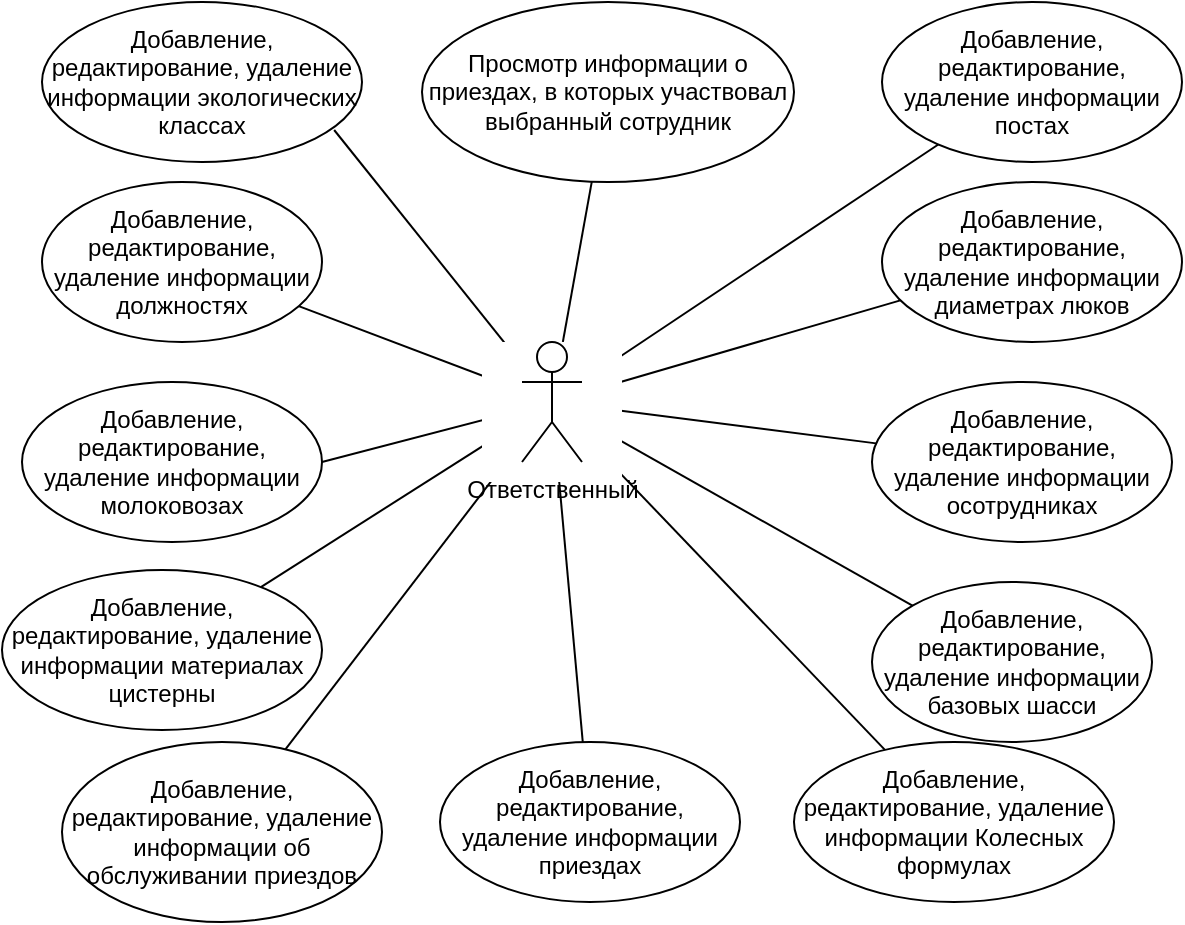 <mxfile version="14.4.5" type="device"><diagram id="R7bXrzmhp6jmGKt-dH3y" name="Page-1"><mxGraphModel dx="985" dy="634" grid="0" gridSize="10" guides="1" tooltips="1" connect="1" arrows="1" fold="1" page="1" pageScale="1" pageWidth="827" pageHeight="1169" math="0" shadow="0"><root><mxCell id="0"/><mxCell id="1" parent="0"/><mxCell id="mY-omJJmlObt24usCoDU-14" style="rounded=0;orthogonalLoop=1;jettySize=auto;html=1;endArrow=none;endFill=0;" edge="1" parent="1" source="mY-omJJmlObt24usCoDU-1" target="mY-omJJmlObt24usCoDU-3"><mxGeometry relative="1" as="geometry"/></mxCell><mxCell id="mY-omJJmlObt24usCoDU-15" style="edgeStyle=none;rounded=0;orthogonalLoop=1;jettySize=auto;html=1;endArrow=none;endFill=0;" edge="1" parent="1" source="mY-omJJmlObt24usCoDU-1" target="mY-omJJmlObt24usCoDU-5"><mxGeometry relative="1" as="geometry"/></mxCell><mxCell id="mY-omJJmlObt24usCoDU-16" style="edgeStyle=none;rounded=0;orthogonalLoop=1;jettySize=auto;html=1;endArrow=none;endFill=0;" edge="1" parent="1" source="mY-omJJmlObt24usCoDU-1" target="mY-omJJmlObt24usCoDU-8"><mxGeometry relative="1" as="geometry"/></mxCell><mxCell id="mY-omJJmlObt24usCoDU-17" style="edgeStyle=none;rounded=0;orthogonalLoop=1;jettySize=auto;html=1;endArrow=none;endFill=0;" edge="1" parent="1" source="mY-omJJmlObt24usCoDU-1" target="mY-omJJmlObt24usCoDU-7"><mxGeometry relative="1" as="geometry"/></mxCell><mxCell id="mY-omJJmlObt24usCoDU-18" style="edgeStyle=none;rounded=0;orthogonalLoop=1;jettySize=auto;html=1;endArrow=none;endFill=0;" edge="1" parent="1" source="mY-omJJmlObt24usCoDU-1" target="mY-omJJmlObt24usCoDU-11"><mxGeometry relative="1" as="geometry"/></mxCell><mxCell id="mY-omJJmlObt24usCoDU-19" style="edgeStyle=none;rounded=0;orthogonalLoop=1;jettySize=auto;html=1;endArrow=none;endFill=0;" edge="1" parent="1" source="mY-omJJmlObt24usCoDU-1" target="mY-omJJmlObt24usCoDU-10"><mxGeometry relative="1" as="geometry"/></mxCell><mxCell id="mY-omJJmlObt24usCoDU-20" style="edgeStyle=none;rounded=0;orthogonalLoop=1;jettySize=auto;html=1;endArrow=none;endFill=0;" edge="1" parent="1" source="mY-omJJmlObt24usCoDU-1" target="mY-omJJmlObt24usCoDU-4"><mxGeometry relative="1" as="geometry"/></mxCell><mxCell id="mY-omJJmlObt24usCoDU-21" style="edgeStyle=none;rounded=0;orthogonalLoop=1;jettySize=auto;html=1;endArrow=none;endFill=0;" edge="1" parent="1" source="mY-omJJmlObt24usCoDU-1" target="mY-omJJmlObt24usCoDU-2"><mxGeometry relative="1" as="geometry"/></mxCell><mxCell id="mY-omJJmlObt24usCoDU-22" style="edgeStyle=none;rounded=0;orthogonalLoop=1;jettySize=auto;html=1;endArrow=none;endFill=0;" edge="1" parent="1" source="mY-omJJmlObt24usCoDU-1" target="mY-omJJmlObt24usCoDU-9"><mxGeometry relative="1" as="geometry"/></mxCell><mxCell id="mY-omJJmlObt24usCoDU-23" style="edgeStyle=none;rounded=0;orthogonalLoop=1;jettySize=auto;html=1;entryX=1;entryY=0.5;entryDx=0;entryDy=0;endArrow=none;endFill=0;" edge="1" parent="1" source="mY-omJJmlObt24usCoDU-1" target="mY-omJJmlObt24usCoDU-13"><mxGeometry relative="1" as="geometry"/></mxCell><mxCell id="mY-omJJmlObt24usCoDU-24" style="edgeStyle=none;rounded=0;orthogonalLoop=1;jettySize=auto;html=1;endArrow=none;endFill=0;" edge="1" parent="1" source="mY-omJJmlObt24usCoDU-1" target="mY-omJJmlObt24usCoDU-6"><mxGeometry relative="1" as="geometry"/></mxCell><mxCell id="mY-omJJmlObt24usCoDU-25" style="edgeStyle=none;rounded=0;orthogonalLoop=1;jettySize=auto;html=1;entryX=0.913;entryY=0.8;entryDx=0;entryDy=0;entryPerimeter=0;endArrow=none;endFill=0;" edge="1" parent="1" source="mY-omJJmlObt24usCoDU-1" target="mY-omJJmlObt24usCoDU-12"><mxGeometry relative="1" as="geometry"/></mxCell><mxCell id="mY-omJJmlObt24usCoDU-26" value="" style="rounded=0;whiteSpace=wrap;html=1;strokeColor=none;" vertex="1" parent="1"><mxGeometry x="360" y="280" width="70" height="70" as="geometry"/></mxCell><mxCell id="mY-omJJmlObt24usCoDU-1" value="Ответственный" style="shape=umlActor;verticalLabelPosition=bottom;verticalAlign=top;html=1;outlineConnect=0;" vertex="1" parent="1"><mxGeometry x="380" y="280" width="30" height="60" as="geometry"/></mxCell><mxCell id="mY-omJJmlObt24usCoDU-2" value="Добавление, редактирование, удаление информации об обслуживании приездов" style="ellipse;whiteSpace=wrap;html=1;" vertex="1" parent="1"><mxGeometry x="150" y="480" width="160" height="90" as="geometry"/></mxCell><mxCell id="mY-omJJmlObt24usCoDU-3" value="Просмотр информации о приездах, в которых участвовал выбранный сотрудник" style="ellipse;whiteSpace=wrap;html=1;" vertex="1" parent="1"><mxGeometry x="330" y="110" width="186" height="90" as="geometry"/></mxCell><mxCell id="mY-omJJmlObt24usCoDU-4" value="Добавление, редактирование, удаление информации приездах" style="ellipse;whiteSpace=wrap;html=1;" vertex="1" parent="1"><mxGeometry x="339" y="480" width="150" height="80" as="geometry"/></mxCell><mxCell id="mY-omJJmlObt24usCoDU-5" value="Добавление, редактирование, удаление информации постах" style="ellipse;whiteSpace=wrap;html=1;" vertex="1" parent="1"><mxGeometry x="560" y="110" width="150" height="80" as="geometry"/></mxCell><mxCell id="mY-omJJmlObt24usCoDU-6" value="Добавление, редактирование, удаление информации должностях" style="ellipse;whiteSpace=wrap;html=1;" vertex="1" parent="1"><mxGeometry x="140" y="200" width="140" height="80" as="geometry"/></mxCell><mxCell id="mY-omJJmlObt24usCoDU-7" value="Добавление, редактирование, удаление информации осотрудниках" style="ellipse;whiteSpace=wrap;html=1;" vertex="1" parent="1"><mxGeometry x="555" y="300" width="150" height="80" as="geometry"/></mxCell><mxCell id="mY-omJJmlObt24usCoDU-8" value="Добавление, редактирование, удаление информации диаметрах люков" style="ellipse;whiteSpace=wrap;html=1;" vertex="1" parent="1"><mxGeometry x="560" y="200" width="150" height="80" as="geometry"/></mxCell><mxCell id="mY-omJJmlObt24usCoDU-9" value="Добавление, редактирование, удаление информации материалах цистерны" style="ellipse;whiteSpace=wrap;html=1;" vertex="1" parent="1"><mxGeometry x="120" y="394" width="160" height="80" as="geometry"/></mxCell><mxCell id="mY-omJJmlObt24usCoDU-10" value="Добавление, редактирование, удаление информации Колесных формулах" style="ellipse;whiteSpace=wrap;html=1;" vertex="1" parent="1"><mxGeometry x="516" y="480" width="160" height="80" as="geometry"/></mxCell><mxCell id="mY-omJJmlObt24usCoDU-11" value="Добавление, редактирование, удаление информации базовых шасси" style="ellipse;whiteSpace=wrap;html=1;" vertex="1" parent="1"><mxGeometry x="555" y="400" width="140" height="80" as="geometry"/></mxCell><mxCell id="mY-omJJmlObt24usCoDU-12" value="Добавление, редактирование, удаление информации экологических классах" style="ellipse;whiteSpace=wrap;html=1;" vertex="1" parent="1"><mxGeometry x="140" y="110" width="160" height="80" as="geometry"/></mxCell><mxCell id="mY-omJJmlObt24usCoDU-13" value="Добавление, редактирование, удаление информации молоковозах" style="ellipse;whiteSpace=wrap;html=1;" vertex="1" parent="1"><mxGeometry x="130" y="300" width="150" height="80" as="geometry"/></mxCell></root></mxGraphModel></diagram></mxfile>